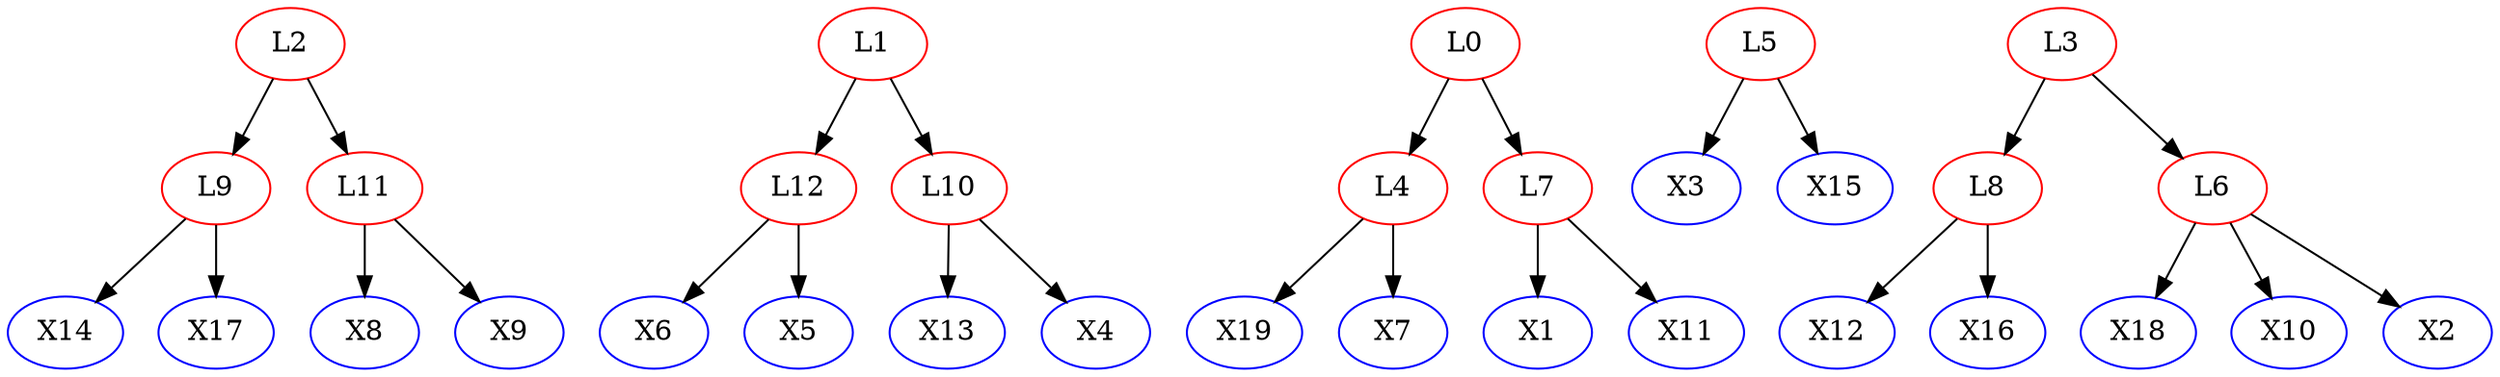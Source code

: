digraph {
X14 [color = blue]; X8 [color = blue]; L12 [color = red]; X1 [color = blue]; L5 [color = red]; L4 [color = red]; X18 [color = blue]; X6 [color = blue]; X5 [color = blue]; L1 [color = red]; L7 [color = red]; L8 [color = red]; L3 [color = red]; X19 [color = blue]; X7 [color = blue]; X10 [color = blue]; X12 [color = blue]; L9 [color = red]; L2 [color = red]; X3 [color = blue]; X13 [color = blue]; X9 [color = blue]; L0 [color = red]; X16 [color = blue]; X2 [color = blue]; X4 [color = blue]; X11 [color = blue]; L6 [color = red]; X15 [color = blue]; X17 [color = blue]; L10 [color = red]; L11 [color = red]; 
subgraph Undirected {
edge [dir=none, color=black]
}

subgraph Directed {
edge [color=black]
L2 -> L9
L5 -> X15
L1 -> L12
L7 -> X1
L12 -> X5
L12 -> X6
L9 -> X17
L5 -> X3
L10 -> X13
L0 -> L4
L0 -> L7
L11 -> X9
L3 -> L6
L3 -> L8
L6 -> X10
L4 -> X19
L9 -> X14
L10 -> X4
L6 -> X2
L6 -> X18
L11 -> X8
L8 -> X16
L1 -> L10
L8 -> X12
L7 -> X11
L4 -> X7
L2 -> L11
}

}
